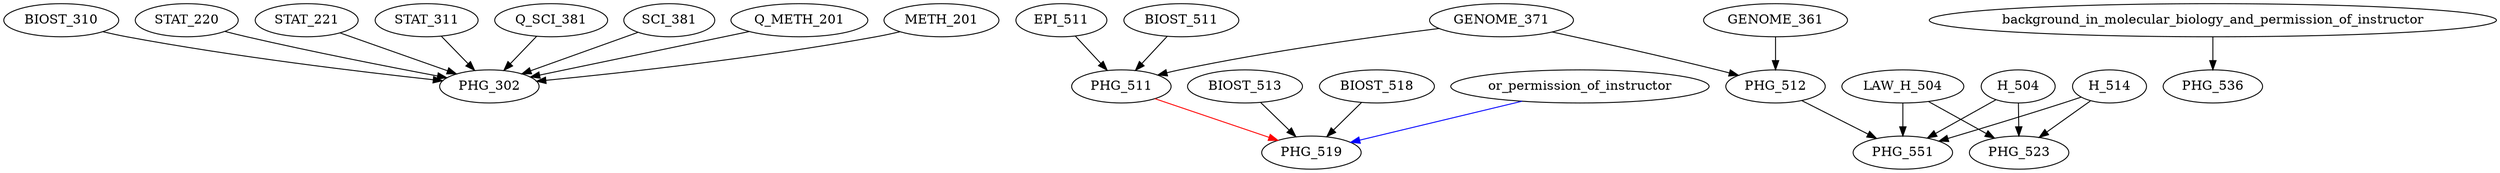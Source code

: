 digraph G {
    edge [color=black];
    BIOST_310 -> PHG_302;
    STAT_220 -> PHG_302;
    STAT_221 -> PHG_302;
    STAT_311 -> PHG_302;
    Q_SCI_381 -> PHG_302;
    SCI_381 -> PHG_302;
    Q_METH_201 -> PHG_302;
    METH_201 -> PHG_302;
    edge [color=black];
    EPI_511 -> PHG_511;
    BIOST_511 -> PHG_511;
    GENOME_371 -> PHG_511;
    edge [color=black];
    GENOME_361 -> PHG_512;
    GENOME_371 -> PHG_512;
    edge [color=black];
    BIOST_513 -> PHG_519;
    BIOST_518 -> PHG_519;
    edge [color=red];
    PHG_511 -> PHG_519;
    edge [color=blue];
    or_permission_of_instructor -> PHG_519;
    edge [color=black];
    LAW_H_504 -> PHG_523;
    H_504 -> PHG_523;
    H_514 -> PHG_523;
    edge [color=black];
    background_in_molecular_biology_and_permission_of_instructor -> PHG_536;
    edge [color=black];
    LAW_H_504 -> PHG_551;
    H_504 -> PHG_551;
    H_514 -> PHG_551;
    PHG_512 -> PHG_551;
}
